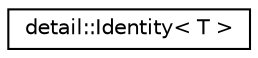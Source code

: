 digraph "Graphical Class Hierarchy"
{
  edge [fontname="Helvetica",fontsize="10",labelfontname="Helvetica",labelfontsize="10"];
  node [fontname="Helvetica",fontsize="10",shape=record];
  rankdir="LR";
  Node0 [label="detail::Identity\< T \>",height=0.2,width=0.4,color="black", fillcolor="white", style="filled",URL="$structdetail_1_1_identity.html"];
}
